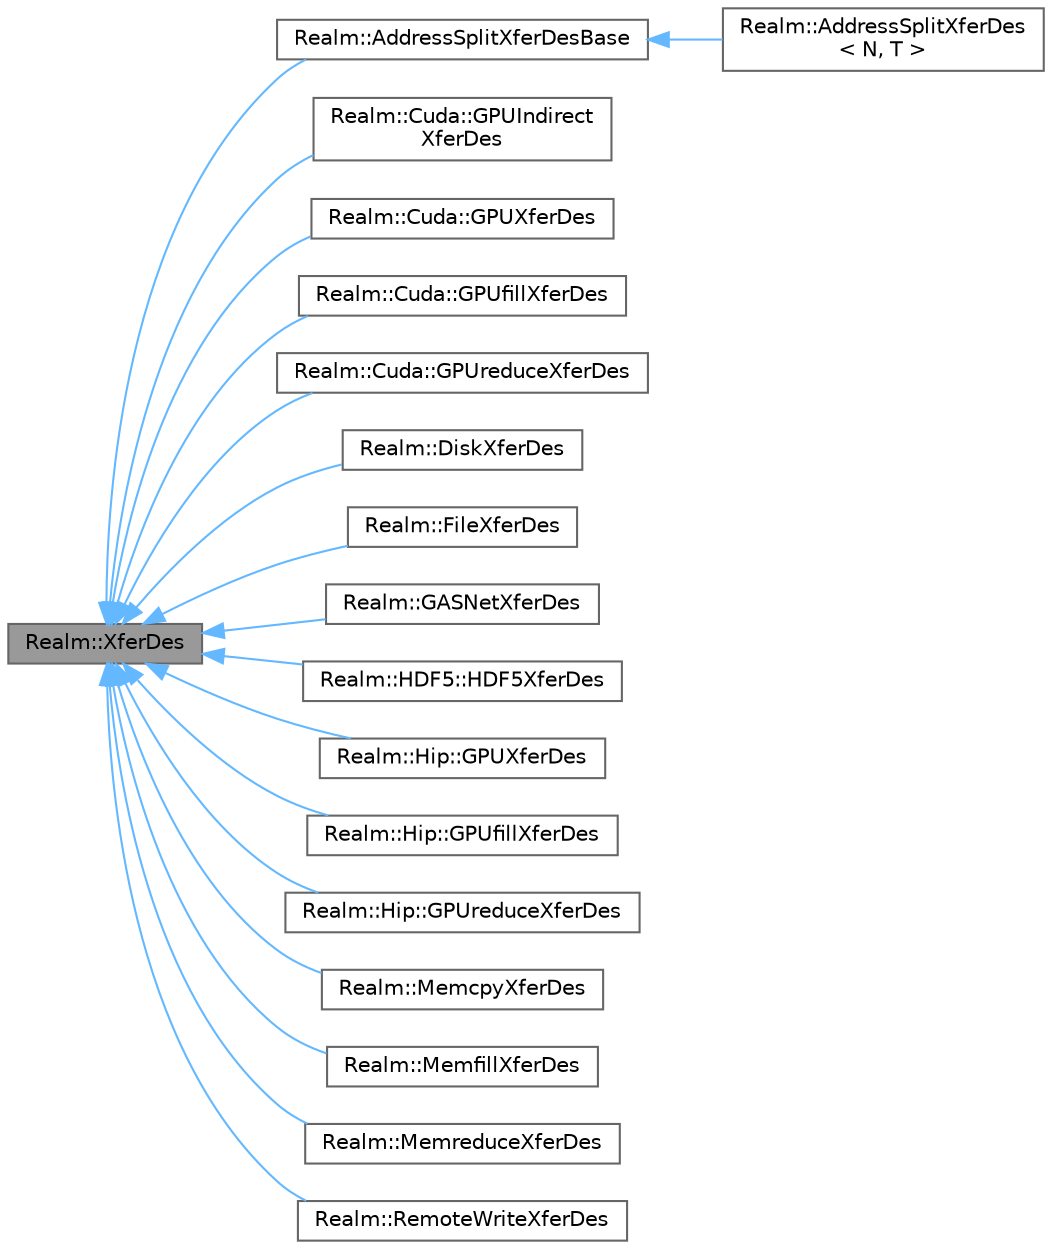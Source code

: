 digraph "Realm::XferDes"
{
 // LATEX_PDF_SIZE
  bgcolor="transparent";
  edge [fontname=Helvetica,fontsize=10,labelfontname=Helvetica,labelfontsize=10];
  node [fontname=Helvetica,fontsize=10,shape=box,height=0.2,width=0.4];
  rankdir="LR";
  Node1 [id="Node000001",label="Realm::XferDes",height=0.2,width=0.4,color="gray40", fillcolor="grey60", style="filled", fontcolor="black",tooltip=" "];
  Node1 -> Node2 [id="edge1_Node000001_Node000002",dir="back",color="steelblue1",style="solid",tooltip=" "];
  Node2 [id="Node000002",label="Realm::AddressSplitXferDesBase",height=0.2,width=0.4,color="gray40", fillcolor="white", style="filled",URL="$classRealm_1_1AddressSplitXferDesBase.html",tooltip=" "];
  Node2 -> Node3 [id="edge2_Node000002_Node000003",dir="back",color="steelblue1",style="solid",tooltip=" "];
  Node3 [id="Node000003",label="Realm::AddressSplitXferDes\l\< N, T \>",height=0.2,width=0.4,color="gray40", fillcolor="white", style="filled",URL="$classRealm_1_1AddressSplitXferDes.html",tooltip=" "];
  Node1 -> Node4 [id="edge3_Node000001_Node000004",dir="back",color="steelblue1",style="solid",tooltip=" "];
  Node4 [id="Node000004",label="Realm::Cuda::GPUIndirect\lXferDes",height=0.2,width=0.4,color="gray40", fillcolor="white", style="filled",URL="$classRealm_1_1Cuda_1_1GPUIndirectXferDes.html",tooltip=" "];
  Node1 -> Node5 [id="edge4_Node000001_Node000005",dir="back",color="steelblue1",style="solid",tooltip=" "];
  Node5 [id="Node000005",label="Realm::Cuda::GPUXferDes",height=0.2,width=0.4,color="gray40", fillcolor="white", style="filled",URL="$classRealm_1_1Cuda_1_1GPUXferDes.html",tooltip=" "];
  Node1 -> Node6 [id="edge5_Node000001_Node000006",dir="back",color="steelblue1",style="solid",tooltip=" "];
  Node6 [id="Node000006",label="Realm::Cuda::GPUfillXferDes",height=0.2,width=0.4,color="gray40", fillcolor="white", style="filled",URL="$classRealm_1_1Cuda_1_1GPUfillXferDes.html",tooltip=" "];
  Node1 -> Node7 [id="edge6_Node000001_Node000007",dir="back",color="steelblue1",style="solid",tooltip=" "];
  Node7 [id="Node000007",label="Realm::Cuda::GPUreduceXferDes",height=0.2,width=0.4,color="gray40", fillcolor="white", style="filled",URL="$classRealm_1_1Cuda_1_1GPUreduceXferDes.html",tooltip=" "];
  Node1 -> Node8 [id="edge7_Node000001_Node000008",dir="back",color="steelblue1",style="solid",tooltip=" "];
  Node8 [id="Node000008",label="Realm::DiskXferDes",height=0.2,width=0.4,color="gray40", fillcolor="white", style="filled",URL="$classRealm_1_1DiskXferDes.html",tooltip=" "];
  Node1 -> Node9 [id="edge8_Node000001_Node000009",dir="back",color="steelblue1",style="solid",tooltip=" "];
  Node9 [id="Node000009",label="Realm::FileXferDes",height=0.2,width=0.4,color="gray40", fillcolor="white", style="filled",URL="$classRealm_1_1FileXferDes.html",tooltip=" "];
  Node1 -> Node10 [id="edge9_Node000001_Node000010",dir="back",color="steelblue1",style="solid",tooltip=" "];
  Node10 [id="Node000010",label="Realm::GASNetXferDes",height=0.2,width=0.4,color="gray40", fillcolor="white", style="filled",URL="$classRealm_1_1GASNetXferDes.html",tooltip=" "];
  Node1 -> Node11 [id="edge10_Node000001_Node000011",dir="back",color="steelblue1",style="solid",tooltip=" "];
  Node11 [id="Node000011",label="Realm::HDF5::HDF5XferDes",height=0.2,width=0.4,color="gray40", fillcolor="white", style="filled",URL="$classRealm_1_1HDF5_1_1HDF5XferDes.html",tooltip=" "];
  Node1 -> Node12 [id="edge11_Node000001_Node000012",dir="back",color="steelblue1",style="solid",tooltip=" "];
  Node12 [id="Node000012",label="Realm::Hip::GPUXferDes",height=0.2,width=0.4,color="gray40", fillcolor="white", style="filled",URL="$classRealm_1_1Hip_1_1GPUXferDes.html",tooltip=" "];
  Node1 -> Node13 [id="edge12_Node000001_Node000013",dir="back",color="steelblue1",style="solid",tooltip=" "];
  Node13 [id="Node000013",label="Realm::Hip::GPUfillXferDes",height=0.2,width=0.4,color="gray40", fillcolor="white", style="filled",URL="$classRealm_1_1Hip_1_1GPUfillXferDes.html",tooltip=" "];
  Node1 -> Node14 [id="edge13_Node000001_Node000014",dir="back",color="steelblue1",style="solid",tooltip=" "];
  Node14 [id="Node000014",label="Realm::Hip::GPUreduceXferDes",height=0.2,width=0.4,color="gray40", fillcolor="white", style="filled",URL="$classRealm_1_1Hip_1_1GPUreduceXferDes.html",tooltip=" "];
  Node1 -> Node15 [id="edge14_Node000001_Node000015",dir="back",color="steelblue1",style="solid",tooltip=" "];
  Node15 [id="Node000015",label="Realm::MemcpyXferDes",height=0.2,width=0.4,color="gray40", fillcolor="white", style="filled",URL="$classRealm_1_1MemcpyXferDes.html",tooltip=" "];
  Node1 -> Node16 [id="edge15_Node000001_Node000016",dir="back",color="steelblue1",style="solid",tooltip=" "];
  Node16 [id="Node000016",label="Realm::MemfillXferDes",height=0.2,width=0.4,color="gray40", fillcolor="white", style="filled",URL="$classRealm_1_1MemfillXferDes.html",tooltip=" "];
  Node1 -> Node17 [id="edge16_Node000001_Node000017",dir="back",color="steelblue1",style="solid",tooltip=" "];
  Node17 [id="Node000017",label="Realm::MemreduceXferDes",height=0.2,width=0.4,color="gray40", fillcolor="white", style="filled",URL="$classRealm_1_1MemreduceXferDes.html",tooltip=" "];
  Node1 -> Node18 [id="edge17_Node000001_Node000018",dir="back",color="steelblue1",style="solid",tooltip=" "];
  Node18 [id="Node000018",label="Realm::RemoteWriteXferDes",height=0.2,width=0.4,color="gray40", fillcolor="white", style="filled",URL="$classRealm_1_1RemoteWriteXferDes.html",tooltip=" "];
}
